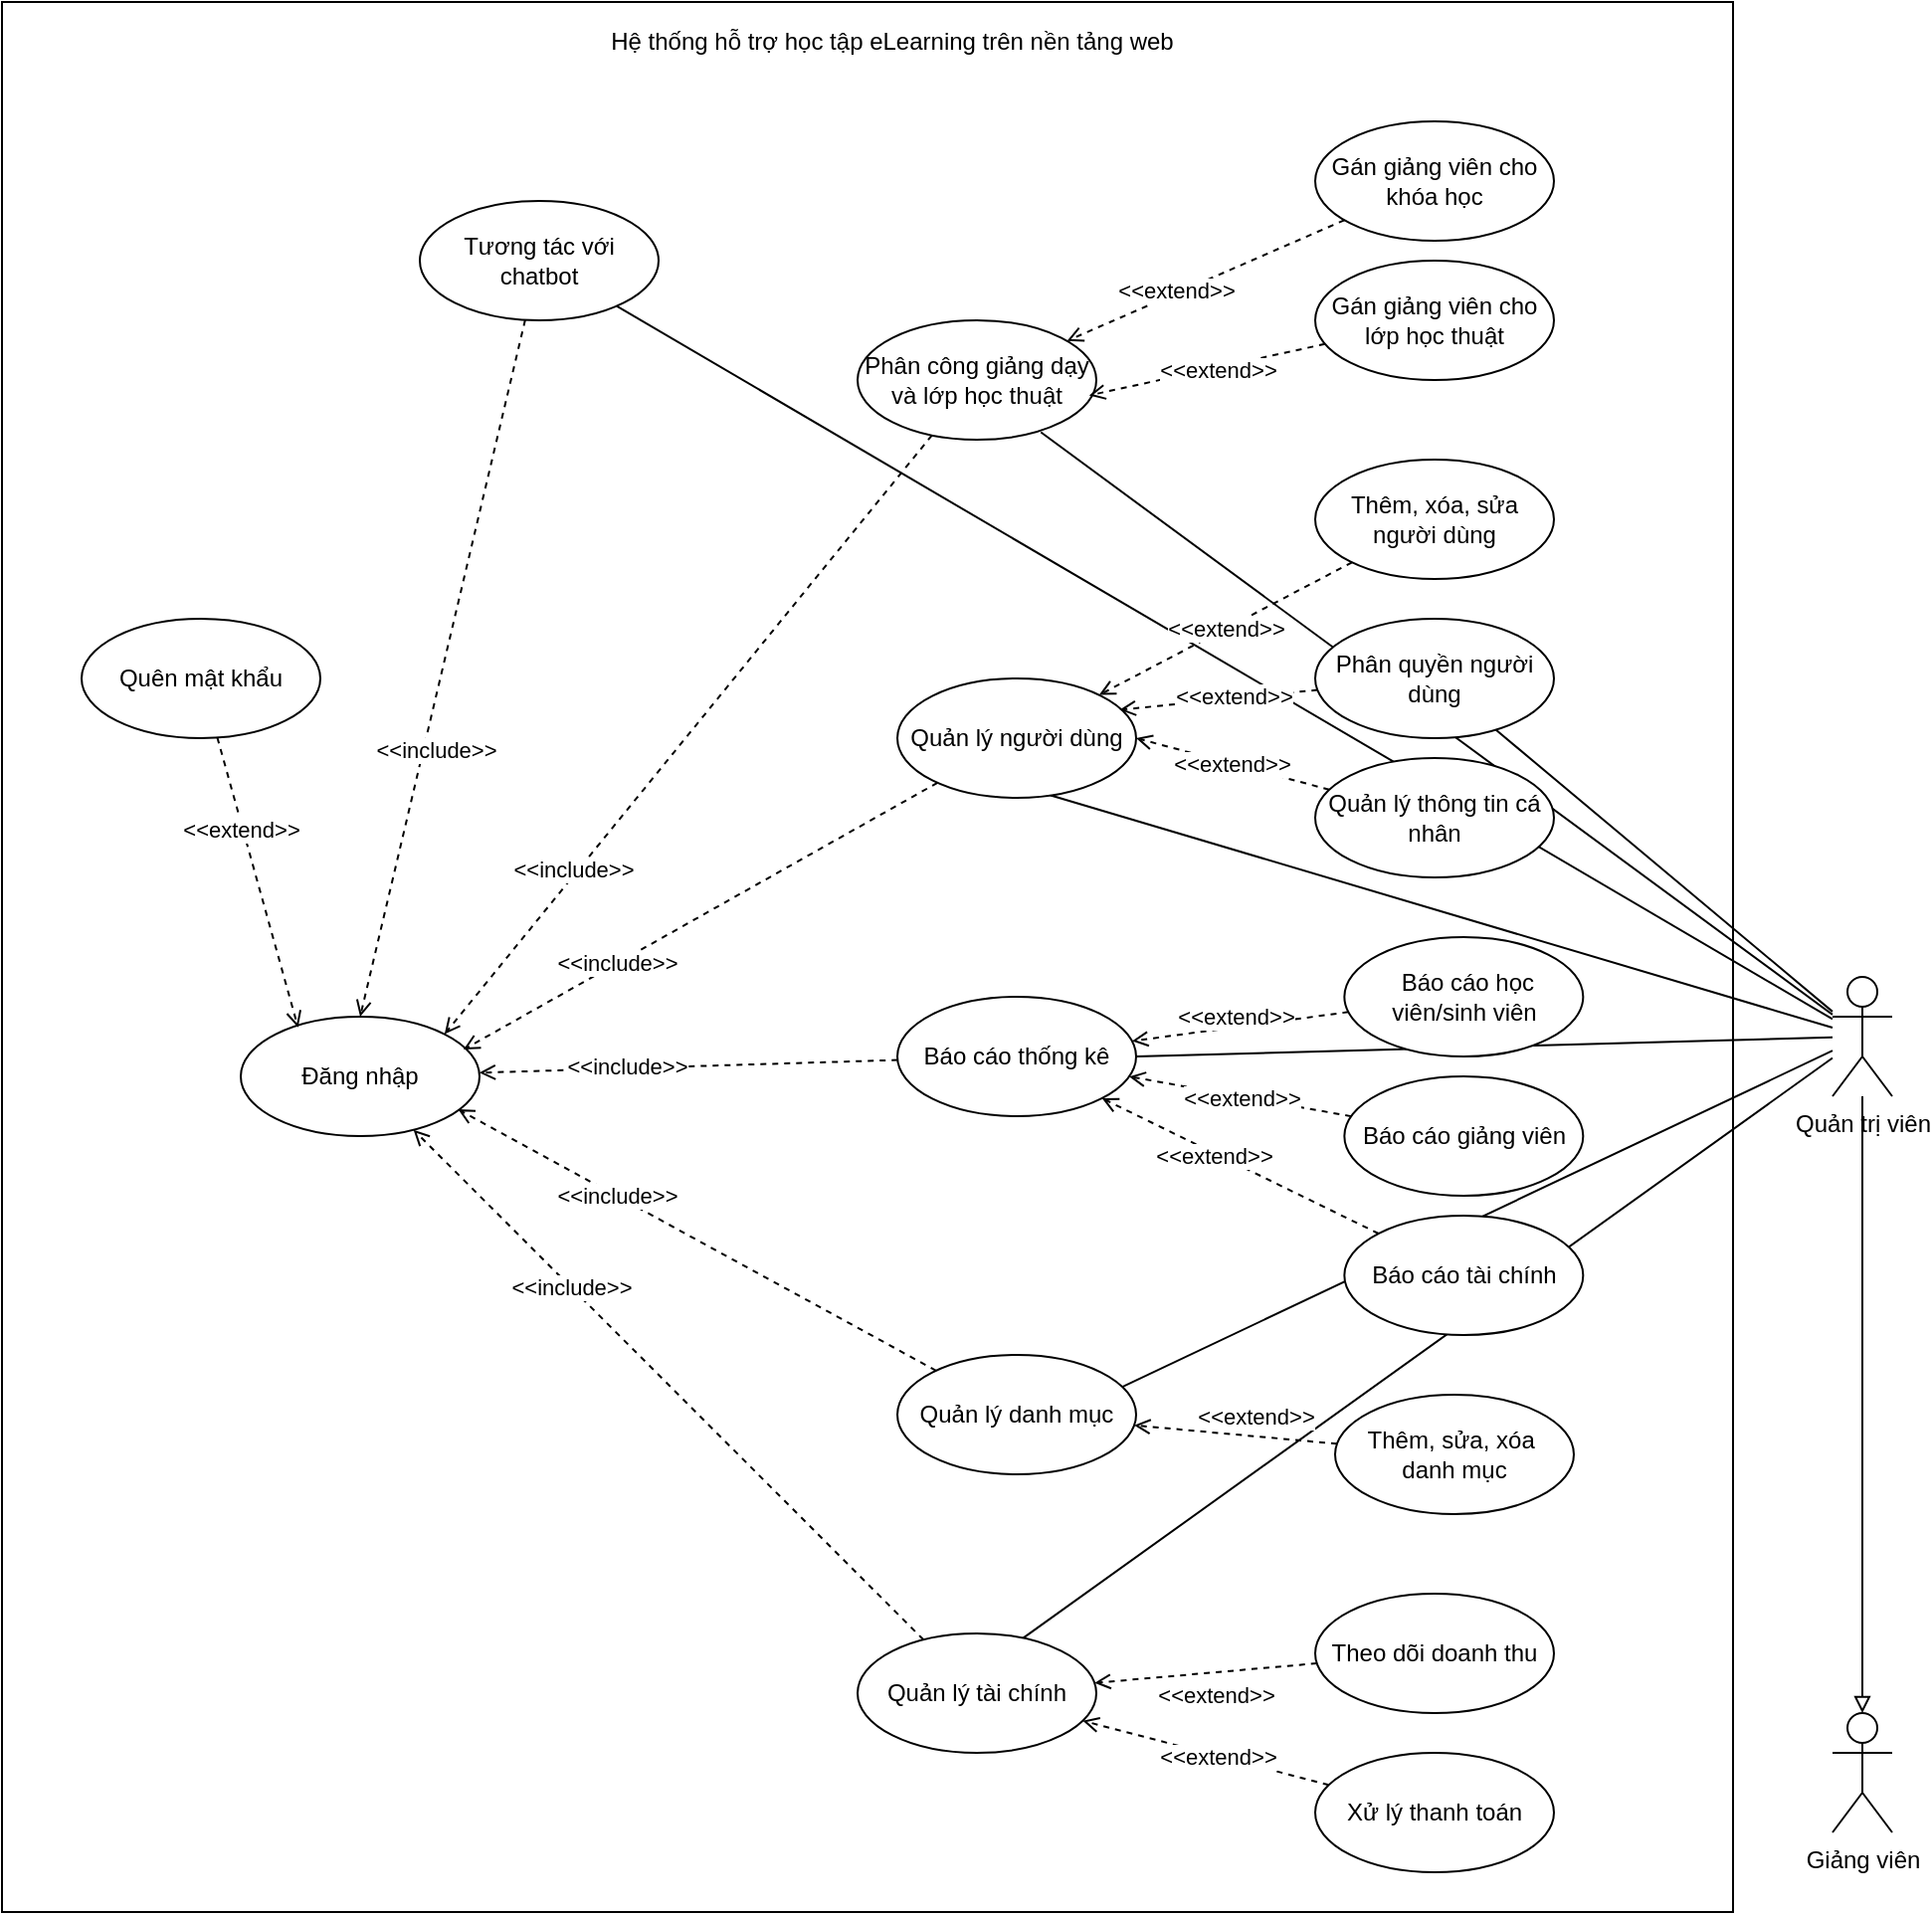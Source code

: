 <mxfile version="27.0.5">
  <diagram name="Page-1" id="FDcgBepIFSiOmwwHl9qi">
    <mxGraphModel dx="1668" dy="2039" grid="1" gridSize="10" guides="1" tooltips="1" connect="1" arrows="1" fold="1" page="1" pageScale="1" pageWidth="850" pageHeight="1100" math="0" shadow="0">
      <root>
        <mxCell id="0" />
        <mxCell id="1" parent="0" />
        <mxCell id="96Rs1fj9_P6RKk6u0Oii-1" value="" style="rounded=0;whiteSpace=wrap;html=1;" parent="1" vertex="1">
          <mxGeometry x="410" y="-130" width="870" height="960" as="geometry" />
        </mxCell>
        <mxCell id="96Rs1fj9_P6RKk6u0Oii-2" value="Hệ thống hỗ trợ học tập eLearning trên nền tảng web" style="text;html=1;align=center;verticalAlign=middle;whiteSpace=wrap;rounded=0;" parent="1" vertex="1">
          <mxGeometry x="629.67" y="-120" width="455" height="20" as="geometry" />
        </mxCell>
        <mxCell id="96Rs1fj9_P6RKk6u0Oii-4" style="rounded=0;orthogonalLoop=1;jettySize=auto;html=1;entryX=0.768;entryY=0.938;entryDx=0;entryDy=0;endArrow=none;startFill=0;entryPerimeter=0;" parent="1" source="96Rs1fj9_P6RKk6u0Oii-11" target="96Rs1fj9_P6RKk6u0Oii-79" edge="1">
          <mxGeometry relative="1" as="geometry" />
        </mxCell>
        <mxCell id="96Rs1fj9_P6RKk6u0Oii-6" style="rounded=0;orthogonalLoop=1;jettySize=auto;html=1;entryX=0.929;entryY=0.28;entryDx=0;entryDy=0;endArrow=none;startFill=0;entryPerimeter=0;" parent="1" source="96Rs1fj9_P6RKk6u0Oii-11" target="96Rs1fj9_P6RKk6u0Oii-48" edge="1">
          <mxGeometry relative="1" as="geometry" />
        </mxCell>
        <mxCell id="96Rs1fj9_P6RKk6u0Oii-7" style="rounded=0;orthogonalLoop=1;jettySize=auto;html=1;entryX=0.689;entryY=0.045;entryDx=0;entryDy=0;endArrow=none;startFill=0;entryPerimeter=0;" parent="1" source="96Rs1fj9_P6RKk6u0Oii-11" target="96Rs1fj9_P6RKk6u0Oii-42" edge="1">
          <mxGeometry relative="1" as="geometry" />
        </mxCell>
        <mxCell id="96Rs1fj9_P6RKk6u0Oii-9" style="rounded=0;orthogonalLoop=1;jettySize=auto;html=1;endArrow=none;startFill=0;" parent="1" source="96Rs1fj9_P6RKk6u0Oii-11" target="96Rs1fj9_P6RKk6u0Oii-45" edge="1">
          <mxGeometry relative="1" as="geometry" />
        </mxCell>
        <mxCell id="96Rs1fj9_P6RKk6u0Oii-122" style="edgeStyle=none;rounded=0;orthogonalLoop=1;jettySize=auto;html=1;endArrow=none;startFill=0;entryX=0.642;entryY=0.979;entryDx=0;entryDy=0;entryPerimeter=0;" parent="1" source="96Rs1fj9_P6RKk6u0Oii-11" target="96Rs1fj9_P6RKk6u0Oii-112" edge="1">
          <mxGeometry relative="1" as="geometry" />
        </mxCell>
        <mxCell id="96Rs1fj9_P6RKk6u0Oii-168" style="edgeStyle=none;rounded=0;orthogonalLoop=1;jettySize=auto;html=1;entryX=1;entryY=0.5;entryDx=0;entryDy=0;endArrow=none;startFill=0;" parent="1" source="96Rs1fj9_P6RKk6u0Oii-11" target="96Rs1fj9_P6RKk6u0Oii-167" edge="1">
          <mxGeometry relative="1" as="geometry" />
        </mxCell>
        <mxCell id="96Rs1fj9_P6RKk6u0Oii-11" value="Quản trị viên" style="shape=umlActor;verticalLabelPosition=bottom;verticalAlign=top;html=1;outlineConnect=0;" parent="1" vertex="1">
          <mxGeometry x="1330" y="360" width="30" height="60" as="geometry" />
        </mxCell>
        <mxCell id="96Rs1fj9_P6RKk6u0Oii-34" value="Đăng nhập" style="ellipse;whiteSpace=wrap;html=1;" parent="1" vertex="1">
          <mxGeometry x="530" y="380" width="120" height="60" as="geometry" />
        </mxCell>
        <mxCell id="96Rs1fj9_P6RKk6u0Oii-40" style="rounded=0;orthogonalLoop=1;jettySize=auto;html=1;endArrow=open;endFill=0;dashed=1;" parent="1" source="96Rs1fj9_P6RKk6u0Oii-42" target="96Rs1fj9_P6RKk6u0Oii-34" edge="1">
          <mxGeometry relative="1" as="geometry" />
        </mxCell>
        <mxCell id="96Rs1fj9_P6RKk6u0Oii-41" value="&amp;lt;&amp;lt;include&amp;gt;&amp;gt;" style="edgeLabel;html=1;align=center;verticalAlign=middle;resizable=0;points=[];" parent="96Rs1fj9_P6RKk6u0Oii-40" vertex="1" connectable="0">
          <mxGeometry x="0.383" relative="1" as="geometry">
            <mxPoint as="offset" />
          </mxGeometry>
        </mxCell>
        <mxCell id="96Rs1fj9_P6RKk6u0Oii-42" value="&lt;p style=&quot;white-space-collapse: preserve;&quot; dir=&quot;auto&quot;&gt;Quản lý tài chính&lt;/p&gt;" style="ellipse;whiteSpace=wrap;html=1;" parent="1" vertex="1">
          <mxGeometry x="840" y="690" width="120" height="60" as="geometry" />
        </mxCell>
        <mxCell id="96Rs1fj9_P6RKk6u0Oii-43" style="rounded=0;orthogonalLoop=1;jettySize=auto;html=1;endArrow=open;endFill=0;dashed=1;entryX=0.5;entryY=0;entryDx=0;entryDy=0;" parent="1" source="96Rs1fj9_P6RKk6u0Oii-45" target="96Rs1fj9_P6RKk6u0Oii-34" edge="1">
          <mxGeometry relative="1" as="geometry" />
        </mxCell>
        <mxCell id="96Rs1fj9_P6RKk6u0Oii-44" value="&amp;lt;&amp;lt;include&amp;gt;&amp;gt;" style="edgeLabel;html=1;align=center;verticalAlign=middle;resizable=0;points=[];" parent="96Rs1fj9_P6RKk6u0Oii-43" vertex="1" connectable="0">
          <mxGeometry x="0.474" y="-3" relative="1" as="geometry">
            <mxPoint x="19" y="-41" as="offset" />
          </mxGeometry>
        </mxCell>
        <mxCell id="96Rs1fj9_P6RKk6u0Oii-45" value="&lt;p style=&quot;white-space-collapse: preserve;&quot; dir=&quot;auto&quot;&gt;Tương tác với chatbot&lt;/p&gt;" style="ellipse;whiteSpace=wrap;html=1;" parent="1" vertex="1">
          <mxGeometry x="620" y="-30" width="120" height="60" as="geometry" />
        </mxCell>
        <mxCell id="96Rs1fj9_P6RKk6u0Oii-46" style="rounded=0;orthogonalLoop=1;jettySize=auto;html=1;endArrow=open;endFill=0;dashed=1;entryX=0.91;entryY=0.776;entryDx=0;entryDy=0;entryPerimeter=0;" parent="1" source="96Rs1fj9_P6RKk6u0Oii-48" target="96Rs1fj9_P6RKk6u0Oii-34" edge="1">
          <mxGeometry relative="1" as="geometry" />
        </mxCell>
        <mxCell id="96Rs1fj9_P6RKk6u0Oii-47" value="&amp;lt;&amp;lt;include&amp;gt;&amp;gt;" style="edgeLabel;html=1;align=center;verticalAlign=middle;resizable=0;points=[];" parent="96Rs1fj9_P6RKk6u0Oii-46" vertex="1" connectable="0">
          <mxGeometry x="0.337" relative="1" as="geometry">
            <mxPoint as="offset" />
          </mxGeometry>
        </mxCell>
        <mxCell id="96Rs1fj9_P6RKk6u0Oii-48" value="&lt;p style=&quot;white-space-collapse: preserve;&quot; dir=&quot;auto&quot;&gt;Quản lý danh mục&lt;/p&gt;" style="ellipse;whiteSpace=wrap;html=1;" parent="1" vertex="1">
          <mxGeometry x="860" y="550" width="120" height="60" as="geometry" />
        </mxCell>
        <mxCell id="96Rs1fj9_P6RKk6u0Oii-57" style="rounded=0;orthogonalLoop=1;jettySize=auto;html=1;exitX=0;exitY=0;exitDx=0;exitDy=0;" parent="1" edge="1">
          <mxGeometry relative="1" as="geometry">
            <mxPoint x="877.156" y="368.998" as="sourcePoint" />
            <mxPoint x="876.379" y="369.401" as="targetPoint" />
          </mxGeometry>
        </mxCell>
        <mxCell id="96Rs1fj9_P6RKk6u0Oii-79" value="&lt;p style=&quot;white-space-collapse: preserve;&quot; dir=&quot;auto&quot;&gt;Phân công giảng dạy và lớp học thuật&lt;/p&gt;" style="ellipse;whiteSpace=wrap;html=1;" parent="1" vertex="1">
          <mxGeometry x="840" y="30" width="120" height="60" as="geometry" />
        </mxCell>
        <mxCell id="96Rs1fj9_P6RKk6u0Oii-105" style="rounded=0;orthogonalLoop=1;jettySize=auto;html=1;entryX=0.24;entryY=0.09;entryDx=0;entryDy=0;endArrow=open;endFill=0;dashed=1;entryPerimeter=0;" parent="1" source="96Rs1fj9_P6RKk6u0Oii-107" target="96Rs1fj9_P6RKk6u0Oii-34" edge="1">
          <mxGeometry relative="1" as="geometry" />
        </mxCell>
        <mxCell id="96Rs1fj9_P6RKk6u0Oii-110" value="&amp;lt;&amp;lt;extend&amp;gt;&amp;gt;" style="edgeLabel;html=1;align=center;verticalAlign=middle;resizable=0;points=[];" parent="96Rs1fj9_P6RKk6u0Oii-105" vertex="1" connectable="0">
          <mxGeometry x="-0.365" y="-1" relative="1" as="geometry">
            <mxPoint as="offset" />
          </mxGeometry>
        </mxCell>
        <mxCell id="96Rs1fj9_P6RKk6u0Oii-107" value="&lt;p style=&quot;white-space-collapse: preserve;&quot; dir=&quot;auto&quot;&gt;Quên mật khẩu&lt;/p&gt;" style="ellipse;whiteSpace=wrap;html=1;" parent="1" vertex="1">
          <mxGeometry x="450" y="180" width="120" height="60" as="geometry" />
        </mxCell>
        <mxCell id="96Rs1fj9_P6RKk6u0Oii-112" value="&lt;p style=&quot;white-space-collapse: preserve;&quot; dir=&quot;auto&quot;&gt;Quản lý người dùng&lt;/p&gt;" style="ellipse;whiteSpace=wrap;html=1;" parent="1" vertex="1">
          <mxGeometry x="860" y="210" width="120" height="60" as="geometry" />
        </mxCell>
        <mxCell id="96Rs1fj9_P6RKk6u0Oii-115" style="rounded=0;orthogonalLoop=1;jettySize=auto;html=1;entryX=0.933;entryY=0.276;entryDx=0;entryDy=0;entryPerimeter=0;dashed=1;endArrow=open;endFill=0;" parent="1" source="96Rs1fj9_P6RKk6u0Oii-112" target="96Rs1fj9_P6RKk6u0Oii-34" edge="1">
          <mxGeometry relative="1" as="geometry" />
        </mxCell>
        <mxCell id="96Rs1fj9_P6RKk6u0Oii-116" value="&amp;lt;&amp;lt;include&amp;gt;&amp;gt;" style="edgeLabel;html=1;align=center;verticalAlign=middle;resizable=0;points=[];" parent="96Rs1fj9_P6RKk6u0Oii-115" vertex="1" connectable="0">
          <mxGeometry x="0.355" relative="1" as="geometry">
            <mxPoint as="offset" />
          </mxGeometry>
        </mxCell>
        <mxCell id="96Rs1fj9_P6RKk6u0Oii-117" style="rounded=0;orthogonalLoop=1;jettySize=auto;html=1;entryX=1;entryY=0;entryDx=0;entryDy=0;dashed=1;endArrow=open;endFill=0;" parent="1" source="96Rs1fj9_P6RKk6u0Oii-79" target="96Rs1fj9_P6RKk6u0Oii-34" edge="1">
          <mxGeometry relative="1" as="geometry" />
        </mxCell>
        <mxCell id="96Rs1fj9_P6RKk6u0Oii-120" value="&amp;lt;&amp;lt;include&amp;gt;&amp;gt;" style="edgeLabel;html=1;align=center;verticalAlign=middle;resizable=0;points=[];" parent="96Rs1fj9_P6RKk6u0Oii-117" vertex="1" connectable="0">
          <mxGeometry x="0.459" y="-2" relative="1" as="geometry">
            <mxPoint as="offset" />
          </mxGeometry>
        </mxCell>
        <mxCell id="96Rs1fj9_P6RKk6u0Oii-125" style="edgeStyle=none;rounded=0;orthogonalLoop=1;jettySize=auto;html=1;entryX=0.931;entryY=0.263;entryDx=0;entryDy=0;entryPerimeter=0;dashed=1;endArrow=open;endFill=0;" parent="1" source="96Rs1fj9_P6RKk6u0Oii-123" target="96Rs1fj9_P6RKk6u0Oii-112" edge="1">
          <mxGeometry relative="1" as="geometry" />
        </mxCell>
        <mxCell id="96Rs1fj9_P6RKk6u0Oii-135" value="&amp;lt;&amp;lt;extend&amp;gt;&amp;gt;" style="edgeLabel;html=1;align=center;verticalAlign=middle;resizable=0;points=[];" parent="96Rs1fj9_P6RKk6u0Oii-125" vertex="1" connectable="0">
          <mxGeometry x="-0.153" y="-1" relative="1" as="geometry">
            <mxPoint as="offset" />
          </mxGeometry>
        </mxCell>
        <mxCell id="96Rs1fj9_P6RKk6u0Oii-126" style="edgeStyle=none;rounded=0;orthogonalLoop=1;jettySize=auto;html=1;entryX=1;entryY=0.5;entryDx=0;entryDy=0;dashed=1;endArrow=open;endFill=0;" parent="1" source="96Rs1fj9_P6RKk6u0Oii-124" target="96Rs1fj9_P6RKk6u0Oii-112" edge="1">
          <mxGeometry relative="1" as="geometry" />
        </mxCell>
        <mxCell id="96Rs1fj9_P6RKk6u0Oii-136" value="&amp;lt;&amp;lt;extend&amp;gt;&amp;gt;" style="edgeLabel;html=1;align=center;verticalAlign=middle;resizable=0;points=[];" parent="96Rs1fj9_P6RKk6u0Oii-126" vertex="1" connectable="0">
          <mxGeometry x="0.028" relative="1" as="geometry">
            <mxPoint as="offset" />
          </mxGeometry>
        </mxCell>
        <mxCell id="96Rs1fj9_P6RKk6u0Oii-124" value="Quản lý thông tin cá nhân" style="ellipse;whiteSpace=wrap;html=1;" parent="1" vertex="1">
          <mxGeometry x="1070" y="250" width="120" height="60" as="geometry" />
        </mxCell>
        <mxCell id="96Rs1fj9_P6RKk6u0Oii-127" value="" style="rounded=0;orthogonalLoop=1;jettySize=auto;html=1;endArrow=none;startFill=0;" parent="1" source="96Rs1fj9_P6RKk6u0Oii-11" target="96Rs1fj9_P6RKk6u0Oii-123" edge="1">
          <mxGeometry relative="1" as="geometry">
            <mxPoint x="1330" y="377" as="sourcePoint" />
            <mxPoint x="929" y="16" as="targetPoint" />
          </mxGeometry>
        </mxCell>
        <mxCell id="96Rs1fj9_P6RKk6u0Oii-123" value="Phân quyền người dùng" style="ellipse;whiteSpace=wrap;html=1;" parent="1" vertex="1">
          <mxGeometry x="1070" y="180" width="120" height="60" as="geometry" />
        </mxCell>
        <mxCell id="96Rs1fj9_P6RKk6u0Oii-129" style="edgeStyle=none;rounded=0;orthogonalLoop=1;jettySize=auto;html=1;dashed=1;endArrow=open;endFill=0;" parent="1" source="96Rs1fj9_P6RKk6u0Oii-128" target="96Rs1fj9_P6RKk6u0Oii-112" edge="1">
          <mxGeometry relative="1" as="geometry" />
        </mxCell>
        <mxCell id="96Rs1fj9_P6RKk6u0Oii-134" value="&amp;lt;&amp;lt;extend&amp;gt;&amp;gt;" style="edgeLabel;html=1;align=center;verticalAlign=middle;resizable=0;points=[];" parent="96Rs1fj9_P6RKk6u0Oii-129" vertex="1" connectable="0">
          <mxGeometry x="0.005" relative="1" as="geometry">
            <mxPoint as="offset" />
          </mxGeometry>
        </mxCell>
        <mxCell id="96Rs1fj9_P6RKk6u0Oii-128" value="Thêm, xóa, sửa người dùng" style="ellipse;whiteSpace=wrap;html=1;" parent="1" vertex="1">
          <mxGeometry x="1070" y="100" width="120" height="60" as="geometry" />
        </mxCell>
        <mxCell id="96Rs1fj9_P6RKk6u0Oii-142" style="edgeStyle=none;rounded=0;orthogonalLoop=1;jettySize=auto;html=1;dashed=1;endArrow=open;endFill=0;" parent="1" source="96Rs1fj9_P6RKk6u0Oii-137" target="96Rs1fj9_P6RKk6u0Oii-79" edge="1">
          <mxGeometry relative="1" as="geometry" />
        </mxCell>
        <mxCell id="96Rs1fj9_P6RKk6u0Oii-145" value="&amp;lt;&amp;lt;extend&amp;gt;&amp;gt;" style="edgeLabel;html=1;align=center;verticalAlign=middle;resizable=0;points=[];" parent="96Rs1fj9_P6RKk6u0Oii-142" vertex="1" connectable="0">
          <mxGeometry x="0.209" y="-2" relative="1" as="geometry">
            <mxPoint as="offset" />
          </mxGeometry>
        </mxCell>
        <mxCell id="96Rs1fj9_P6RKk6u0Oii-137" value="Gán giảng viên cho khóa học" style="ellipse;whiteSpace=wrap;html=1;" parent="1" vertex="1">
          <mxGeometry x="1070" y="-70" width="120" height="60" as="geometry" />
        </mxCell>
        <mxCell id="96Rs1fj9_P6RKk6u0Oii-139" value="Gán giảng viên cho lớp học thuật" style="ellipse;whiteSpace=wrap;html=1;" parent="1" vertex="1">
          <mxGeometry x="1070" width="120" height="60" as="geometry" />
        </mxCell>
        <mxCell id="96Rs1fj9_P6RKk6u0Oii-144" style="edgeStyle=none;rounded=0;orthogonalLoop=1;jettySize=auto;html=1;entryX=0.97;entryY=0.629;entryDx=0;entryDy=0;entryPerimeter=0;dashed=1;endArrow=open;endFill=0;" parent="1" source="96Rs1fj9_P6RKk6u0Oii-139" target="96Rs1fj9_P6RKk6u0Oii-79" edge="1">
          <mxGeometry relative="1" as="geometry" />
        </mxCell>
        <mxCell id="96Rs1fj9_P6RKk6u0Oii-146" value="&amp;lt;&amp;lt;extend&amp;gt;&amp;gt;" style="edgeLabel;html=1;align=center;verticalAlign=middle;resizable=0;points=[];" parent="96Rs1fj9_P6RKk6u0Oii-144" vertex="1" connectable="0">
          <mxGeometry x="-0.074" y="1" relative="1" as="geometry">
            <mxPoint as="offset" />
          </mxGeometry>
        </mxCell>
        <mxCell id="96Rs1fj9_P6RKk6u0Oii-161" style="edgeStyle=none;rounded=0;orthogonalLoop=1;jettySize=auto;html=1;dashed=1;endArrow=open;endFill=0;" parent="1" source="96Rs1fj9_P6RKk6u0Oii-155" target="96Rs1fj9_P6RKk6u0Oii-42" edge="1">
          <mxGeometry relative="1" as="geometry" />
        </mxCell>
        <mxCell id="96Rs1fj9_P6RKk6u0Oii-164" value="&amp;lt;&amp;lt;extend&amp;gt;&amp;gt;" style="edgeLabel;html=1;align=center;verticalAlign=middle;resizable=0;points=[];" parent="96Rs1fj9_P6RKk6u0Oii-161" vertex="1" connectable="0">
          <mxGeometry x="0.085" relative="1" as="geometry">
            <mxPoint x="30" y="-130" as="offset" />
          </mxGeometry>
        </mxCell>
        <mxCell id="96Rs1fj9_P6RKk6u0Oii-155" value="Theo dõi doanh thu" style="ellipse;whiteSpace=wrap;html=1;" parent="1" vertex="1">
          <mxGeometry x="1070" y="670" width="120" height="60" as="geometry" />
        </mxCell>
        <mxCell id="96Rs1fj9_P6RKk6u0Oii-178" style="edgeStyle=none;rounded=0;orthogonalLoop=1;jettySize=auto;html=1;endArrow=open;endFill=0;dashed=1;" parent="1" source="96Rs1fj9_P6RKk6u0Oii-156" target="96Rs1fj9_P6RKk6u0Oii-167" edge="1">
          <mxGeometry relative="1" as="geometry" />
        </mxCell>
        <mxCell id="96Rs1fj9_P6RKk6u0Oii-181" value="&amp;lt;&amp;lt;extend&amp;gt;&amp;gt;" style="edgeLabel;html=1;align=center;verticalAlign=middle;resizable=0;points=[];" parent="96Rs1fj9_P6RKk6u0Oii-178" vertex="1" connectable="0">
          <mxGeometry x="0.186" y="1" relative="1" as="geometry">
            <mxPoint as="offset" />
          </mxGeometry>
        </mxCell>
        <mxCell id="96Rs1fj9_P6RKk6u0Oii-156" value="Báo cáo tài chính" style="ellipse;whiteSpace=wrap;html=1;" parent="1" vertex="1">
          <mxGeometry x="1084.67" y="480" width="120" height="60" as="geometry" />
        </mxCell>
        <mxCell id="96Rs1fj9_P6RKk6u0Oii-163" style="edgeStyle=none;rounded=0;orthogonalLoop=1;jettySize=auto;html=1;dashed=1;endArrow=open;endFill=0;" parent="1" source="96Rs1fj9_P6RKk6u0Oii-157" target="96Rs1fj9_P6RKk6u0Oii-42" edge="1">
          <mxGeometry relative="1" as="geometry" />
        </mxCell>
        <mxCell id="96Rs1fj9_P6RKk6u0Oii-166" value="&amp;lt;&amp;lt;extend&amp;gt;&amp;gt;" style="edgeLabel;html=1;align=center;verticalAlign=middle;resizable=0;points=[];" parent="96Rs1fj9_P6RKk6u0Oii-163" vertex="1" connectable="0">
          <mxGeometry x="-0.1" relative="1" as="geometry">
            <mxPoint as="offset" />
          </mxGeometry>
        </mxCell>
        <mxCell id="96Rs1fj9_P6RKk6u0Oii-157" value="Xử lý thanh toán" style="ellipse;whiteSpace=wrap;html=1;" parent="1" vertex="1">
          <mxGeometry x="1070" y="750" width="120" height="60" as="geometry" />
        </mxCell>
        <mxCell id="96Rs1fj9_P6RKk6u0Oii-169" style="edgeStyle=none;rounded=0;orthogonalLoop=1;jettySize=auto;html=1;dashed=1;endArrow=open;endFill=0;" parent="1" source="96Rs1fj9_P6RKk6u0Oii-167" target="96Rs1fj9_P6RKk6u0Oii-34" edge="1">
          <mxGeometry relative="1" as="geometry" />
        </mxCell>
        <mxCell id="96Rs1fj9_P6RKk6u0Oii-186" value="&amp;lt;&amp;lt;include&amp;gt;&amp;gt;" style="edgeLabel;html=1;align=center;verticalAlign=middle;resizable=0;points=[];" parent="96Rs1fj9_P6RKk6u0Oii-169" vertex="1" connectable="0">
          <mxGeometry x="0.3" y="-1" relative="1" as="geometry">
            <mxPoint as="offset" />
          </mxGeometry>
        </mxCell>
        <mxCell id="96Rs1fj9_P6RKk6u0Oii-167" value="&lt;p style=&quot;white-space-collapse: preserve;&quot; dir=&quot;auto&quot;&gt;Báo cáo thống kê&lt;/p&gt;" style="ellipse;whiteSpace=wrap;html=1;" parent="1" vertex="1">
          <mxGeometry x="860" y="370" width="120" height="60" as="geometry" />
        </mxCell>
        <mxCell id="96Rs1fj9_P6RKk6u0Oii-176" style="edgeStyle=none;rounded=0;orthogonalLoop=1;jettySize=auto;html=1;endArrow=open;endFill=0;dashed=1;" parent="1" source="96Rs1fj9_P6RKk6u0Oii-171" target="96Rs1fj9_P6RKk6u0Oii-167" edge="1">
          <mxGeometry relative="1" as="geometry" />
        </mxCell>
        <mxCell id="96Rs1fj9_P6RKk6u0Oii-179" value="&amp;lt;&amp;lt;extend&amp;gt;&amp;gt;" style="edgeLabel;html=1;align=center;verticalAlign=middle;resizable=0;points=[];" parent="96Rs1fj9_P6RKk6u0Oii-176" vertex="1" connectable="0">
          <mxGeometry x="0.133" y="3" relative="1" as="geometry">
            <mxPoint x="4" y="-9" as="offset" />
          </mxGeometry>
        </mxCell>
        <mxCell id="96Rs1fj9_P6RKk6u0Oii-171" value="&lt;p style=&quot;white-space-collapse: preserve;&quot; dir=&quot;auto&quot;&gt; Báo cáo học viên/sinh viên&lt;/p&gt;" style="ellipse;whiteSpace=wrap;html=1;" parent="1" vertex="1">
          <mxGeometry x="1084.67" y="340" width="120" height="60" as="geometry" />
        </mxCell>
        <mxCell id="96Rs1fj9_P6RKk6u0Oii-177" style="edgeStyle=none;rounded=0;orthogonalLoop=1;jettySize=auto;html=1;endArrow=open;endFill=0;dashed=1;" parent="1" source="96Rs1fj9_P6RKk6u0Oii-172" target="96Rs1fj9_P6RKk6u0Oii-167" edge="1">
          <mxGeometry relative="1" as="geometry" />
        </mxCell>
        <mxCell id="96Rs1fj9_P6RKk6u0Oii-180" value="&amp;lt;&amp;lt;extend&amp;gt;&amp;gt;" style="edgeLabel;html=1;align=center;verticalAlign=middle;resizable=0;points=[];" parent="96Rs1fj9_P6RKk6u0Oii-177" vertex="1" connectable="0">
          <mxGeometry x="-0.001" y="1" relative="1" as="geometry">
            <mxPoint as="offset" />
          </mxGeometry>
        </mxCell>
        <mxCell id="96Rs1fj9_P6RKk6u0Oii-172" value="&lt;p style=&quot;white-space-collapse: preserve;&quot; dir=&quot;auto&quot;&gt;Báo cáo giảng viên&lt;/p&gt;" style="ellipse;whiteSpace=wrap;html=1;" parent="1" vertex="1">
          <mxGeometry x="1084.67" y="410" width="120" height="60" as="geometry" />
        </mxCell>
        <mxCell id="96Rs1fj9_P6RKk6u0Oii-183" style="edgeStyle=none;rounded=0;orthogonalLoop=1;jettySize=auto;html=1;dashed=1;endArrow=open;endFill=0;" parent="1" source="96Rs1fj9_P6RKk6u0Oii-182" target="96Rs1fj9_P6RKk6u0Oii-48" edge="1">
          <mxGeometry relative="1" as="geometry" />
        </mxCell>
        <mxCell id="96Rs1fj9_P6RKk6u0Oii-182" value="Thêm, sửa, xóa&amp;nbsp;&lt;div&gt;danh mục&lt;/div&gt;" style="ellipse;whiteSpace=wrap;html=1;" parent="1" vertex="1">
          <mxGeometry x="1080" y="570" width="120" height="60" as="geometry" />
        </mxCell>
        <mxCell id="L-A-K1zgmUTlrSoMtgNh-1" value="Giảng viên" style="shape=umlActor;verticalLabelPosition=bottom;verticalAlign=top;html=1;outlineConnect=0;" parent="1" vertex="1">
          <mxGeometry x="1330" y="730" width="30" height="60" as="geometry" />
        </mxCell>
        <mxCell id="L-A-K1zgmUTlrSoMtgNh-2" style="edgeStyle=orthogonalEdgeStyle;rounded=0;orthogonalLoop=1;jettySize=auto;html=1;entryX=0.5;entryY=0;entryDx=0;entryDy=0;entryPerimeter=0;endArrow=block;endFill=0;" parent="1" source="96Rs1fj9_P6RKk6u0Oii-11" target="L-A-K1zgmUTlrSoMtgNh-1" edge="1">
          <mxGeometry relative="1" as="geometry" />
        </mxCell>
        <mxCell id="s3GclX2u2Ic17jW2BKlU-1" value="&amp;lt;&amp;lt;extend&amp;gt;&amp;gt;" style="edgeLabel;html=1;align=center;verticalAlign=middle;resizable=0;points=[];" vertex="1" connectable="0" parent="1">
          <mxGeometry x="1020.04" y="720.307" as="geometry" />
        </mxCell>
      </root>
    </mxGraphModel>
  </diagram>
</mxfile>
